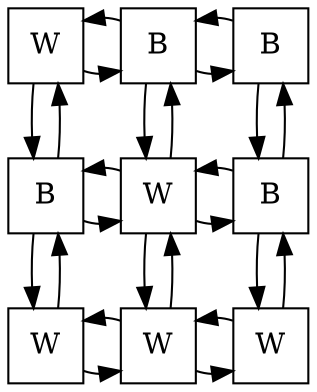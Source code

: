 digraph "Grafica de cod21 del piso ejemplo02" {
	node [shape=square]
	{
		rank=same
		"(0,0)" [label=W]
		rank=same
		"(1,0)" [label=B]
		rank=same
		"(2,0)" [label=B]
	}
	{
		rank=same
		"(0,1)" [label=B]
		rank=same
		"(1,1)" [label=W]
		rank=same
		"(2,1)" [label=B]
	}
	{
		rank=same
		"(0,2)" [label=W]
		rank=same
		"(1,2)" [label=W]
		rank=same
		"(2,2)" [label=W]
	}
	"(0,0)" -> "(0,1)"
	"(1,0)" -> "(1,1)"
	"(2,0)" -> "(2,1)"
	"(0,1)" -> "(0,2)"
	"(1,1)" -> "(1,2)"
	"(2,1)" -> "(2,2)"
	"(0,0)" -> "(1,0)"
	"(1,0)" -> "(2,0)"
	"(0,1)" -> "(1,1)"
	"(1,1)" -> "(2,1)"
	"(0,2)" -> "(1,2)"
	"(1,2)" -> "(2,2)"
	"(0,1)" -> "(0,0)"
	"(1,1)" -> "(1,0)"
	"(2,1)" -> "(2,0)"
	"(0,2)" -> "(0,1)"
	"(1,2)" -> "(1,1)"
	"(2,2)" -> "(2,1)"
	"(1,0)" -> "(0,0)"
	"(2,0)" -> "(1,0)"
	"(1,1)" -> "(0,1)"
	"(2,1)" -> "(1,1)"
	"(1,2)" -> "(0,2)"
	"(2,2)" -> "(1,2)"
}
